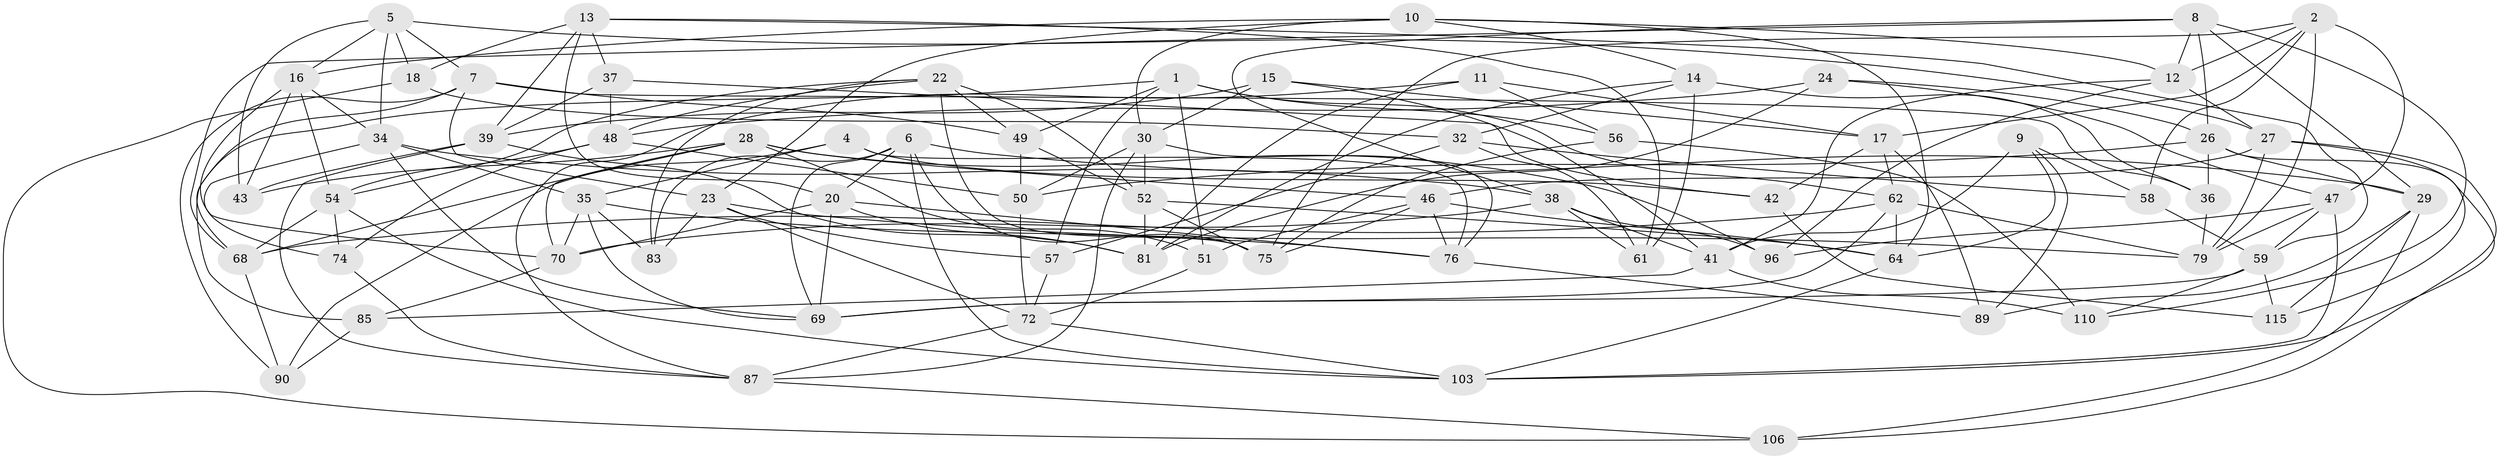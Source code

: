 // Generated by graph-tools (version 1.1) at 2025/24/03/03/25 07:24:30]
// undirected, 70 vertices, 184 edges
graph export_dot {
graph [start="1"]
  node [color=gray90,style=filled];
  1 [super="+19"];
  2 [super="+3"];
  4;
  5 [super="+45"];
  6 [super="+102"];
  7 [super="+104"];
  8 [super="+21"];
  9;
  10 [super="+112"];
  11;
  12 [super="+101"];
  13 [super="+66"];
  14 [super="+25"];
  15;
  16 [super="+77"];
  17 [super="+60"];
  18;
  20 [super="+33"];
  22 [super="+63"];
  23 [super="+105"];
  24;
  26 [super="+88"];
  27 [super="+108"];
  28 [super="+40"];
  29 [super="+111"];
  30 [super="+31"];
  32 [super="+53"];
  34 [super="+84"];
  35 [super="+95"];
  36;
  37;
  38 [super="+82"];
  39 [super="+114"];
  41 [super="+44"];
  42;
  43;
  46 [super="+67"];
  47 [super="+73"];
  48 [super="+55"];
  49 [super="+80"];
  50 [super="+71"];
  51;
  52 [super="+86"];
  54 [super="+65"];
  56;
  57;
  58;
  59 [super="+93"];
  61;
  62 [super="+113"];
  64 [super="+107"];
  68 [super="+100"];
  69 [super="+94"];
  70 [super="+109"];
  72 [super="+99"];
  74;
  75 [super="+78"];
  76 [super="+92"];
  79 [super="+91"];
  81 [super="+98"];
  83;
  85;
  87 [super="+97"];
  89;
  90;
  96;
  103 [super="+116"];
  106;
  110;
  115;
  1 -- 51;
  1 -- 56;
  1 -- 49;
  1 -- 85;
  1 -- 62;
  1 -- 57;
  2 -- 47;
  2 -- 58;
  2 -- 79;
  2 -- 17;
  2 -- 75;
  2 -- 12;
  4 -- 90;
  4 -- 35;
  4 -- 42;
  4 -- 76;
  5 -- 43;
  5 -- 7;
  5 -- 16;
  5 -- 18;
  5 -- 34;
  5 -- 27;
  6 -- 83;
  6 -- 69;
  6 -- 103;
  6 -- 75;
  6 -- 20;
  6 -- 29;
  7 -- 36;
  7 -- 90;
  7 -- 68;
  7 -- 23;
  7 -- 49;
  8 -- 26;
  8 -- 12;
  8 -- 38;
  8 -- 68;
  8 -- 110;
  8 -- 29;
  9 -- 89;
  9 -- 58;
  9 -- 64;
  9 -- 41;
  10 -- 30;
  10 -- 16;
  10 -- 23;
  10 -- 14;
  10 -- 64;
  10 -- 12;
  11 -- 17;
  11 -- 56;
  11 -- 87;
  11 -- 81;
  12 -- 41;
  12 -- 96;
  12 -- 27;
  13 -- 18;
  13 -- 61;
  13 -- 37;
  13 -- 20;
  13 -- 39;
  13 -- 59;
  14 -- 32 [weight=2];
  14 -- 36;
  14 -- 81;
  14 -- 61;
  15 -- 41;
  15 -- 39;
  15 -- 17;
  15 -- 30;
  16 -- 43;
  16 -- 54;
  16 -- 70;
  16 -- 34;
  17 -- 89;
  17 -- 42;
  17 -- 62;
  18 -- 106;
  18 -- 32;
  20 -- 76;
  20 -- 70;
  20 -- 69;
  20 -- 81;
  22 -- 49;
  22 -- 83;
  22 -- 48;
  22 -- 54;
  22 -- 52;
  22 -- 75;
  23 -- 72;
  23 -- 57;
  23 -- 83;
  23 -- 79;
  24 -- 81;
  24 -- 48;
  24 -- 47;
  24 -- 26;
  26 -- 103;
  26 -- 50;
  26 -- 36;
  26 -- 29;
  27 -- 115;
  27 -- 106;
  27 -- 79;
  27 -- 46;
  28 -- 43;
  28 -- 46;
  28 -- 96;
  28 -- 51;
  28 -- 70;
  28 -- 68;
  29 -- 106;
  29 -- 115;
  29 -- 89;
  30 -- 52;
  30 -- 50;
  30 -- 76;
  30 -- 87;
  32 -- 57;
  32 -- 61;
  32 -- 58;
  34 -- 74;
  34 -- 69;
  34 -- 38;
  34 -- 35;
  35 -- 83;
  35 -- 70;
  35 -- 76;
  35 -- 69;
  36 -- 79;
  37 -- 42;
  37 -- 48;
  37 -- 39;
  38 -- 96;
  38 -- 70;
  38 -- 41;
  38 -- 61;
  39 -- 43;
  39 -- 87;
  39 -- 81;
  41 -- 110;
  41 -- 85;
  42 -- 115;
  46 -- 64;
  46 -- 76;
  46 -- 75;
  46 -- 51;
  47 -- 79;
  47 -- 96;
  47 -- 59;
  47 -- 103;
  48 -- 50;
  48 -- 74;
  48 -- 54;
  49 -- 52;
  49 -- 50 [weight=2];
  50 -- 72;
  51 -- 72;
  52 -- 64;
  52 -- 81;
  52 -- 75;
  54 -- 74;
  54 -- 68;
  54 -- 103;
  56 -- 75;
  56 -- 110;
  57 -- 72;
  58 -- 59;
  59 -- 110;
  59 -- 69;
  59 -- 115;
  62 -- 68;
  62 -- 69;
  62 -- 79;
  62 -- 64;
  64 -- 103;
  68 -- 90;
  70 -- 85;
  72 -- 87;
  72 -- 103;
  74 -- 87;
  76 -- 89;
  85 -- 90;
  87 -- 106;
}
